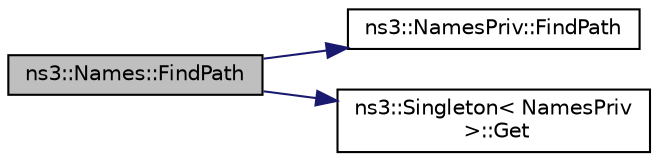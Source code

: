 digraph "ns3::Names::FindPath"
{
 // LATEX_PDF_SIZE
  edge [fontname="Helvetica",fontsize="10",labelfontname="Helvetica",labelfontsize="10"];
  node [fontname="Helvetica",fontsize="10",shape=record];
  rankdir="LR";
  Node1 [label="ns3::Names::FindPath",height=0.2,width=0.4,color="black", fillcolor="grey75", style="filled", fontcolor="black",tooltip="Given a pointer to an object, look to see if that object has a name associated with it and return the..."];
  Node1 -> Node2 [color="midnightblue",fontsize="10",style="solid",fontname="Helvetica"];
  Node2 [label="ns3::NamesPriv::FindPath",height=0.2,width=0.4,color="black", fillcolor="white", style="filled",URL="$classns3_1_1_names_priv.html#a4a2421dd19968986051239ce2615485f",tooltip="Internal implementation of Names::FindPath()"];
  Node1 -> Node3 [color="midnightblue",fontsize="10",style="solid",fontname="Helvetica"];
  Node3 [label="ns3::Singleton\< NamesPriv\l \>::Get",height=0.2,width=0.4,color="black", fillcolor="white", style="filled",URL="$classns3_1_1_singleton.html#a80a2cd3c25a27ea72add7a9f7a141ffa",tooltip="Get a pointer to the singleton instance."];
}
